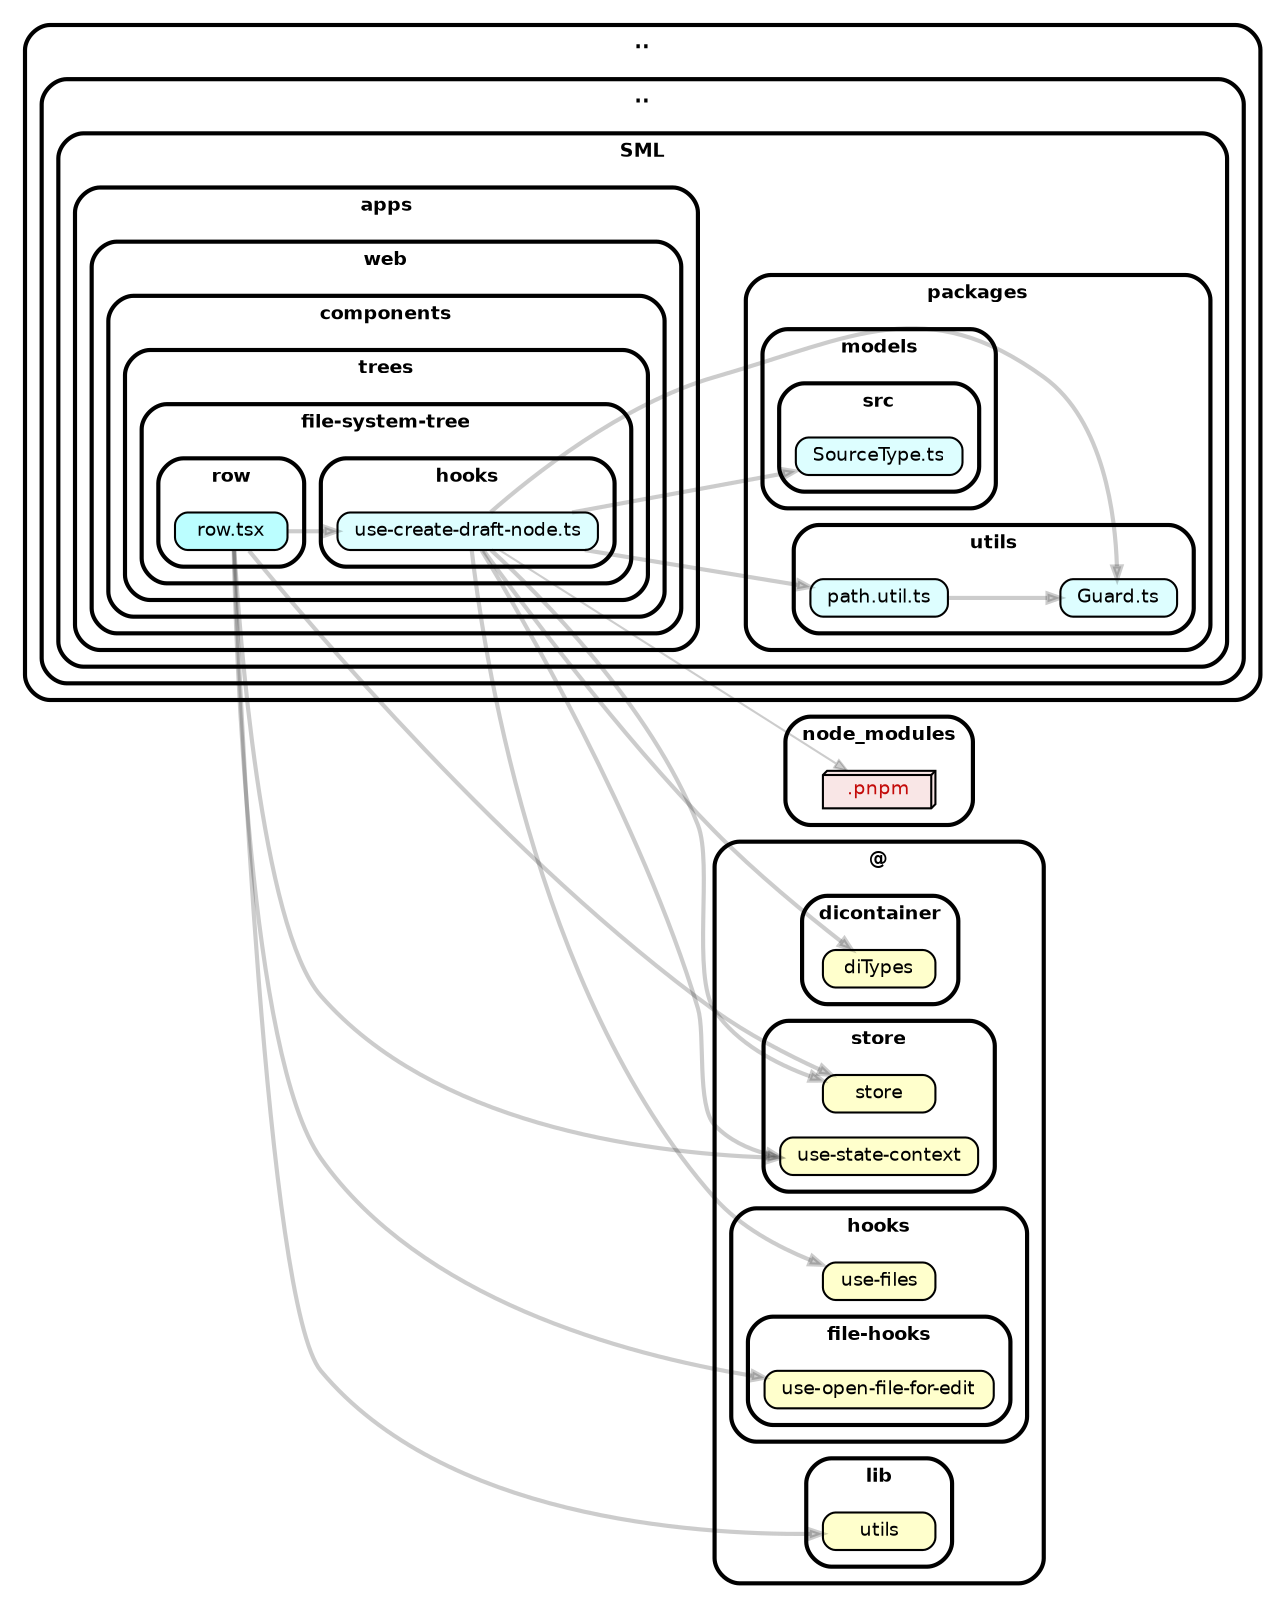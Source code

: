strict digraph "dependency-cruiser output"{
    rankdir="LR" splines="true" overlap="false" nodesep="0.16" ranksep="0.18" fontname="Helvetica-bold" fontsize="9" style="rounded,bold,filled" fillcolor="#ffffff" compound="true"
    node [shape="box" style="rounded, filled" height="0.2" color="black" fillcolor="#ffffcc" fontcolor="black" fontname="Helvetica" fontsize="9"]
    edge [arrowhead="normal" arrowsize="0.6" penwidth="2.0" color="#00000033" fontname="Helvetica" fontsize="9"]

    subgraph "cluster_.." {label=".." subgraph "cluster_../.." {label=".." subgraph "cluster_../../SML" {label="SML" subgraph "cluster_../../SML/apps" {label="apps" subgraph "cluster_../../SML/apps/web" {label="web" subgraph "cluster_../../SML/apps/web/components" {label="components" subgraph "cluster_../../SML/apps/web/components/trees" {label="trees" subgraph "cluster_../../SML/apps/web/components/trees/file-system-tree" {label="file-system-tree" subgraph "cluster_../../SML/apps/web/components/trees/file-system-tree/hooks" {label="hooks" "../../SML/apps/web/components/trees/file-system-tree/hooks/use-create-draft-node.ts" [label=<use-create-draft-node.ts> tooltip="use-create-draft-node.ts" URL="../../SML/apps/web/components/trees/file-system-tree/hooks/use-create-draft-node.ts" fillcolor="#ddfeff"] } } } } } } } } }
    "../../SML/apps/web/components/trees/file-system-tree/hooks/use-create-draft-node.ts" -> "../../SML/packages/models/src/SourceType.ts"
    "../../SML/apps/web/components/trees/file-system-tree/hooks/use-create-draft-node.ts" -> "@/dicontainer/diTypes"
    "../../SML/apps/web/components/trees/file-system-tree/hooks/use-create-draft-node.ts" -> "@/hooks/use-files"
    "../../SML/apps/web/components/trees/file-system-tree/hooks/use-create-draft-node.ts" -> "@/store/store"
    "../../SML/apps/web/components/trees/file-system-tree/hooks/use-create-draft-node.ts" -> "@/store/use-state-context"
    "../../SML/apps/web/components/trees/file-system-tree/hooks/use-create-draft-node.ts" -> "node_modules/.pnpm" [penwidth="1.0"]
    "../../SML/apps/web/components/trees/file-system-tree/hooks/use-create-draft-node.ts" -> "../../SML/packages/utils/Guard.ts"
    "../../SML/apps/web/components/trees/file-system-tree/hooks/use-create-draft-node.ts" -> "../../SML/packages/utils/path.util.ts"
    subgraph "cluster_.." {label=".." subgraph "cluster_../.." {label=".." subgraph "cluster_../../SML" {label="SML" subgraph "cluster_../../SML/apps" {label="apps" subgraph "cluster_../../SML/apps/web" {label="web" subgraph "cluster_../../SML/apps/web/components" {label="components" subgraph "cluster_../../SML/apps/web/components/trees" {label="trees" subgraph "cluster_../../SML/apps/web/components/trees/file-system-tree" {label="file-system-tree" subgraph "cluster_../../SML/apps/web/components/trees/file-system-tree/row" {label="row" "../../SML/apps/web/components/trees/file-system-tree/row/row.tsx" [label=<row.tsx> tooltip="row.tsx" URL="../../SML/apps/web/components/trees/file-system-tree/row/row.tsx" fillcolor="#bbfeff"] } } } } } } } } }
    "../../SML/apps/web/components/trees/file-system-tree/row/row.tsx" -> "../../SML/apps/web/components/trees/file-system-tree/hooks/use-create-draft-node.ts"
    "../../SML/apps/web/components/trees/file-system-tree/row/row.tsx" -> "@/hooks/file-hooks/use-open-file-for-edit"
    "../../SML/apps/web/components/trees/file-system-tree/row/row.tsx" -> "@/lib/utils"
    "../../SML/apps/web/components/trees/file-system-tree/row/row.tsx" -> "@/store/store"
    "../../SML/apps/web/components/trees/file-system-tree/row/row.tsx" -> "@/store/use-state-context"
    subgraph "cluster_.." {label=".." subgraph "cluster_../.." {label=".." subgraph "cluster_../../SML" {label="SML" subgraph "cluster_../../SML/packages" {label="packages" subgraph "cluster_../../SML/packages/models" {label="models" subgraph "cluster_../../SML/packages/models/src" {label="src" "../../SML/packages/models/src/SourceType.ts" [label=<SourceType.ts> tooltip="SourceType.ts" URL="../../SML/packages/models/src/SourceType.ts" fillcolor="#ddfeff"] } } } } } }
    subgraph "cluster_.." {label=".." subgraph "cluster_../.." {label=".." subgraph "cluster_../../SML" {label="SML" subgraph "cluster_../../SML/packages" {label="packages" subgraph "cluster_../../SML/packages/utils" {label="utils" "../../SML/packages/utils/Guard.ts" [label=<Guard.ts> tooltip="Guard.ts" URL="../../SML/packages/utils/Guard.ts" fillcolor="#ddfeff"] } } } } }
    subgraph "cluster_.." {label=".." subgraph "cluster_../.." {label=".." subgraph "cluster_../../SML" {label="SML" subgraph "cluster_../../SML/packages" {label="packages" subgraph "cluster_../../SML/packages/utils" {label="utils" "../../SML/packages/utils/path.util.ts" [label=<path.util.ts> tooltip="path.util.ts" URL="../../SML/packages/utils/path.util.ts" fillcolor="#ddfeff"] } } } } }
    "../../SML/packages/utils/path.util.ts" -> "../../SML/packages/utils/Guard.ts"
    subgraph "cluster_@" {label="@" subgraph "cluster_@/dicontainer" {label="dicontainer" "@/dicontainer/diTypes" [label=<diTypes> tooltip="diTypes" ] } }
    subgraph "cluster_@" {label="@" subgraph "cluster_@/hooks" {label="hooks" subgraph "cluster_@/hooks/file-hooks" {label="file-hooks" "@/hooks/file-hooks/use-open-file-for-edit" [label=<use-open-file-for-edit> tooltip="use-open-file-for-edit" ] } } }
    subgraph "cluster_@" {label="@" subgraph "cluster_@/hooks" {label="hooks" "@/hooks/use-files" [label=<use-files> tooltip="use-files" ] } }
    subgraph "cluster_@" {label="@" subgraph "cluster_@/lib" {label="lib" "@/lib/utils" [label=<utils> tooltip="utils" ] } }
    subgraph "cluster_@" {label="@" subgraph "cluster_@/store" {label="store" "@/store/store" [label=<store> tooltip="store" ] } }
    subgraph "cluster_@" {label="@" subgraph "cluster_@/store" {label="store" "@/store/use-state-context" [label=<use-state-context> tooltip="use-state-context" ] } }
    subgraph "cluster_node_modules" {label="node_modules" "node_modules/.pnpm" [label=<.pnpm> tooltip=".pnpm" URL="https://www.npmjs.com/package/.pnpm" shape="box3d" fillcolor="#c40b0a1a" fontcolor="#c40b0a"] }
}

